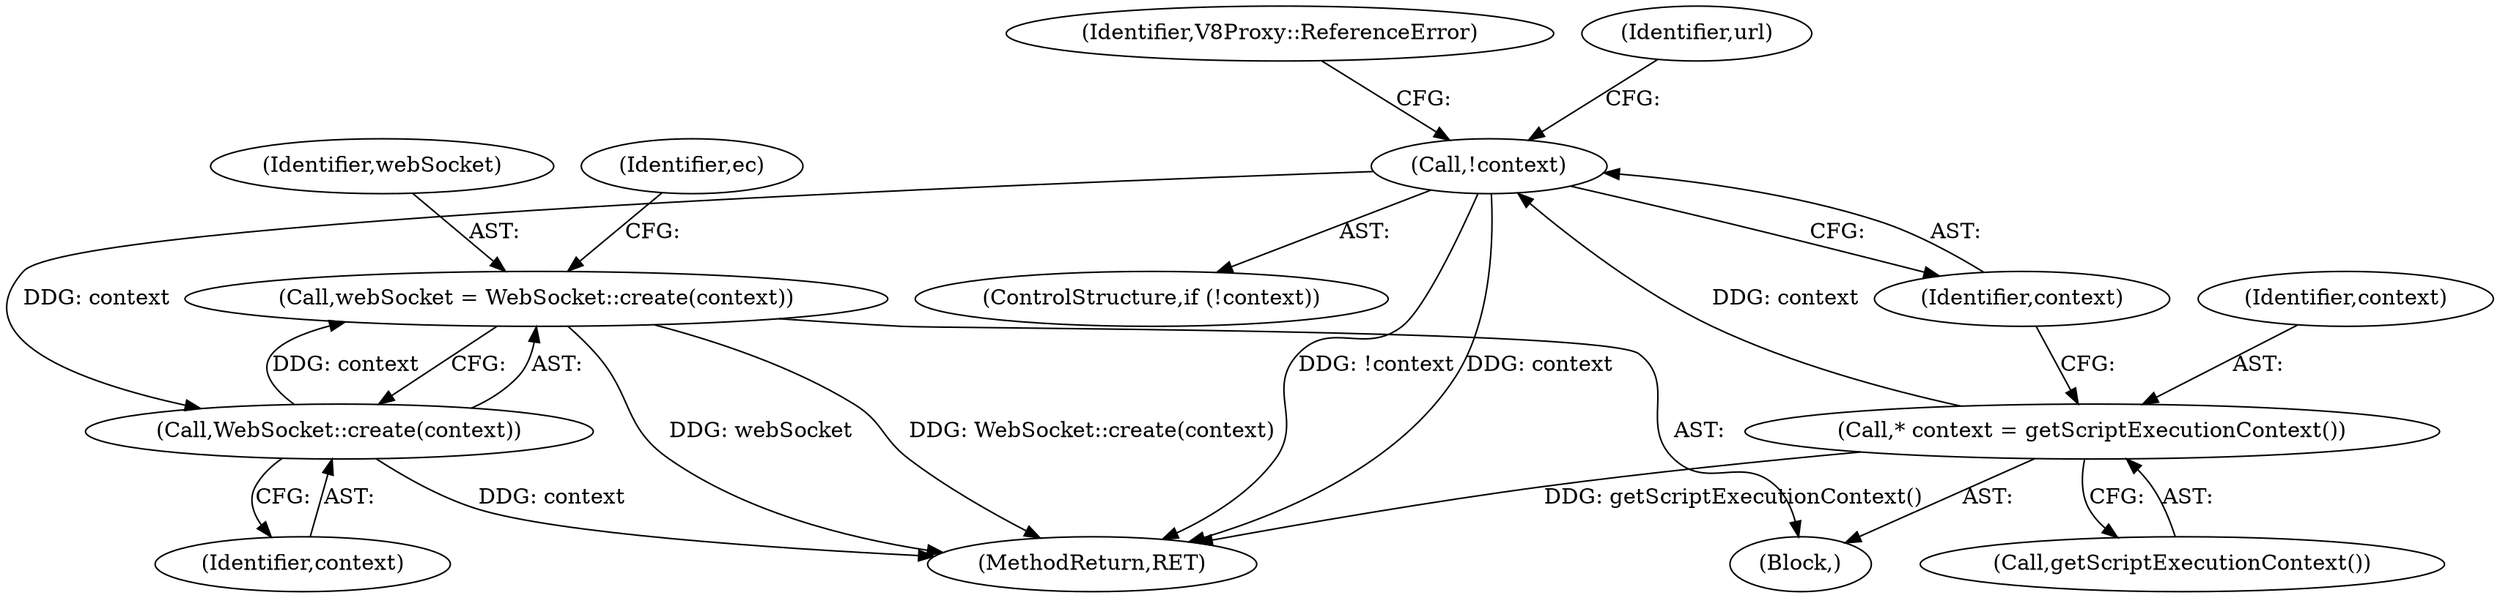 digraph "0_Chrome_e9372a1bfd3588a80fcf49aa07321f0971dd6091_67@API" {
"1000163" [label="(Call,webSocket = WebSocket::create(context))"];
"1000165" [label="(Call,WebSocket::create(context))"];
"1000149" [label="(Call,!context)"];
"1000145" [label="(Call,* context = getScriptExecutionContext())"];
"1000150" [label="(Identifier,context)"];
"1000166" [label="(Identifier,context)"];
"1000261" [label="(MethodReturn,RET)"];
"1000145" [label="(Call,* context = getScriptExecutionContext())"];
"1000102" [label="(Block,)"];
"1000153" [label="(Identifier,V8Proxy::ReferenceError)"];
"1000147" [label="(Call,getScriptExecutionContext())"];
"1000165" [label="(Call,WebSocket::create(context))"];
"1000164" [label="(Identifier,webSocket)"];
"1000146" [label="(Identifier,context)"];
"1000158" [label="(Identifier,url)"];
"1000169" [label="(Identifier,ec)"];
"1000149" [label="(Call,!context)"];
"1000148" [label="(ControlStructure,if (!context))"];
"1000163" [label="(Call,webSocket = WebSocket::create(context))"];
"1000163" -> "1000102"  [label="AST: "];
"1000163" -> "1000165"  [label="CFG: "];
"1000164" -> "1000163"  [label="AST: "];
"1000165" -> "1000163"  [label="AST: "];
"1000169" -> "1000163"  [label="CFG: "];
"1000163" -> "1000261"  [label="DDG: webSocket"];
"1000163" -> "1000261"  [label="DDG: WebSocket::create(context)"];
"1000165" -> "1000163"  [label="DDG: context"];
"1000165" -> "1000166"  [label="CFG: "];
"1000166" -> "1000165"  [label="AST: "];
"1000165" -> "1000261"  [label="DDG: context"];
"1000149" -> "1000165"  [label="DDG: context"];
"1000149" -> "1000148"  [label="AST: "];
"1000149" -> "1000150"  [label="CFG: "];
"1000150" -> "1000149"  [label="AST: "];
"1000153" -> "1000149"  [label="CFG: "];
"1000158" -> "1000149"  [label="CFG: "];
"1000149" -> "1000261"  [label="DDG: !context"];
"1000149" -> "1000261"  [label="DDG: context"];
"1000145" -> "1000149"  [label="DDG: context"];
"1000145" -> "1000102"  [label="AST: "];
"1000145" -> "1000147"  [label="CFG: "];
"1000146" -> "1000145"  [label="AST: "];
"1000147" -> "1000145"  [label="AST: "];
"1000150" -> "1000145"  [label="CFG: "];
"1000145" -> "1000261"  [label="DDG: getScriptExecutionContext()"];
}

